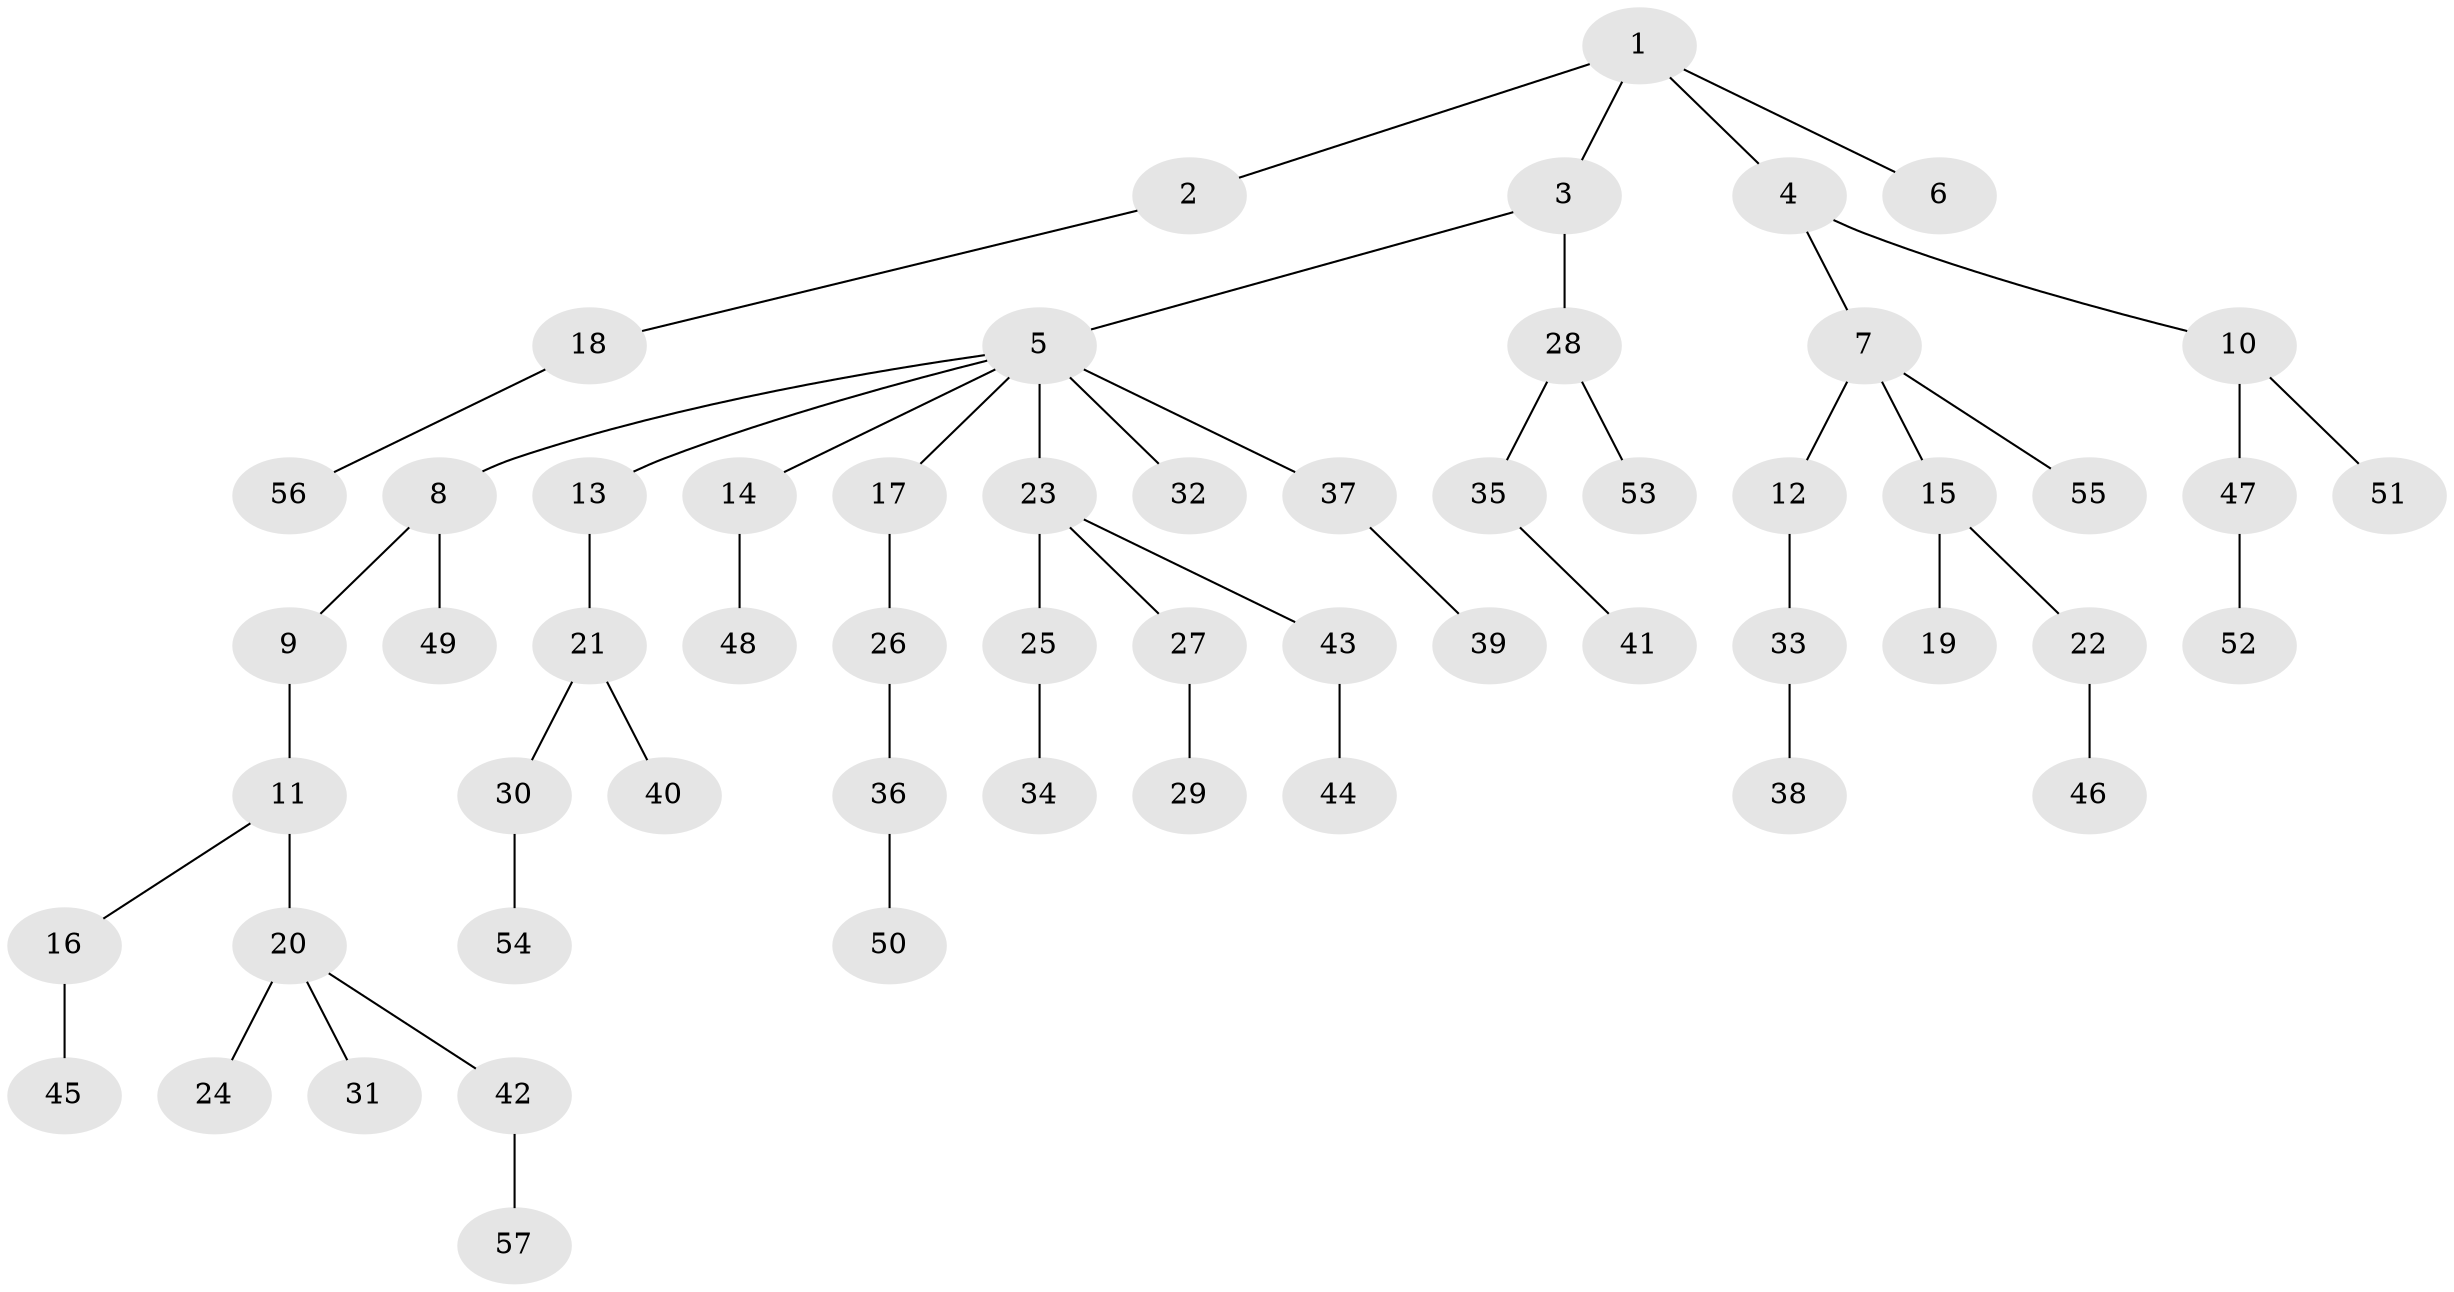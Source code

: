 // original degree distribution, {5: 0.02654867256637168, 2: 0.2743362831858407, 4: 0.08849557522123894, 10: 0.008849557522123894, 3: 0.10619469026548672, 6: 0.008849557522123894, 1: 0.48672566371681414}
// Generated by graph-tools (version 1.1) at 2025/36/03/09/25 02:36:59]
// undirected, 57 vertices, 56 edges
graph export_dot {
graph [start="1"]
  node [color=gray90,style=filled];
  1;
  2;
  3;
  4;
  5;
  6;
  7;
  8;
  9;
  10;
  11;
  12;
  13;
  14;
  15;
  16;
  17;
  18;
  19;
  20;
  21;
  22;
  23;
  24;
  25;
  26;
  27;
  28;
  29;
  30;
  31;
  32;
  33;
  34;
  35;
  36;
  37;
  38;
  39;
  40;
  41;
  42;
  43;
  44;
  45;
  46;
  47;
  48;
  49;
  50;
  51;
  52;
  53;
  54;
  55;
  56;
  57;
  1 -- 2 [weight=1.0];
  1 -- 3 [weight=1.0];
  1 -- 4 [weight=1.0];
  1 -- 6 [weight=1.0];
  2 -- 18 [weight=1.0];
  3 -- 5 [weight=1.0];
  3 -- 28 [weight=2.0];
  4 -- 7 [weight=1.0];
  4 -- 10 [weight=1.0];
  5 -- 8 [weight=1.0];
  5 -- 13 [weight=1.0];
  5 -- 14 [weight=1.0];
  5 -- 17 [weight=1.0];
  5 -- 23 [weight=1.0];
  5 -- 32 [weight=1.0];
  5 -- 37 [weight=2.0];
  7 -- 12 [weight=1.0];
  7 -- 15 [weight=1.0];
  7 -- 55 [weight=1.0];
  8 -- 9 [weight=1.0];
  8 -- 49 [weight=1.0];
  9 -- 11 [weight=1.0];
  10 -- 47 [weight=1.0];
  10 -- 51 [weight=1.0];
  11 -- 16 [weight=1.0];
  11 -- 20 [weight=2.0];
  12 -- 33 [weight=1.0];
  13 -- 21 [weight=1.0];
  14 -- 48 [weight=1.0];
  15 -- 19 [weight=1.0];
  15 -- 22 [weight=1.0];
  16 -- 45 [weight=1.0];
  17 -- 26 [weight=1.0];
  18 -- 56 [weight=1.0];
  20 -- 24 [weight=1.0];
  20 -- 31 [weight=1.0];
  20 -- 42 [weight=1.0];
  21 -- 30 [weight=1.0];
  21 -- 40 [weight=1.0];
  22 -- 46 [weight=1.0];
  23 -- 25 [weight=1.0];
  23 -- 27 [weight=1.0];
  23 -- 43 [weight=2.0];
  25 -- 34 [weight=2.0];
  26 -- 36 [weight=1.0];
  27 -- 29 [weight=1.0];
  28 -- 35 [weight=1.0];
  28 -- 53 [weight=1.0];
  30 -- 54 [weight=2.0];
  33 -- 38 [weight=1.0];
  35 -- 41 [weight=2.0];
  36 -- 50 [weight=1.0];
  37 -- 39 [weight=1.0];
  42 -- 57 [weight=1.0];
  43 -- 44 [weight=1.0];
  47 -- 52 [weight=1.0];
}
